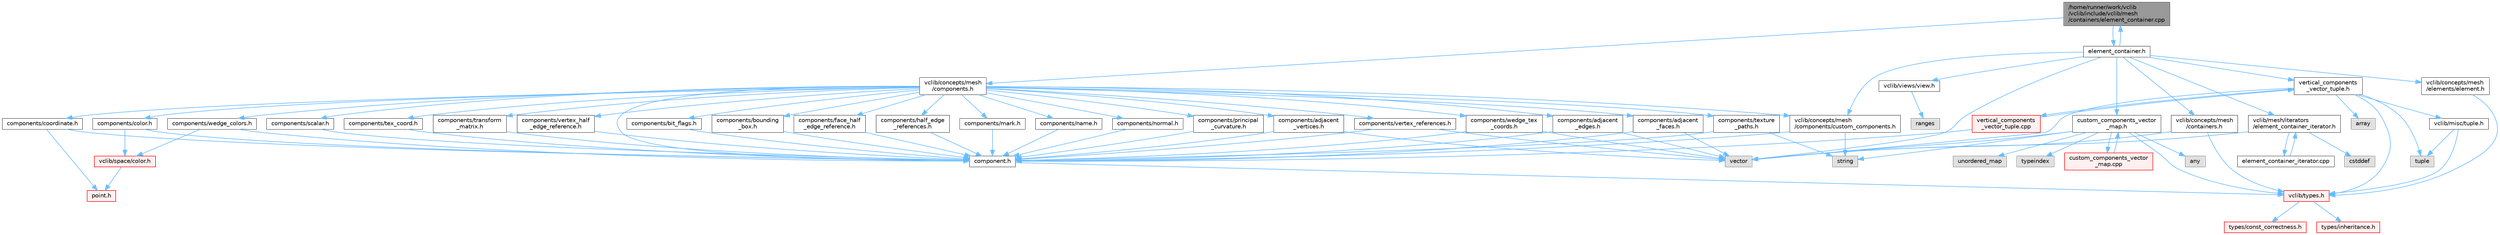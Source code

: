 digraph "/home/runner/work/vclib/vclib/include/vclib/mesh/containers/element_container.cpp"
{
 // LATEX_PDF_SIZE
  bgcolor="transparent";
  edge [fontname=Helvetica,fontsize=10,labelfontname=Helvetica,labelfontsize=10];
  node [fontname=Helvetica,fontsize=10,shape=box,height=0.2,width=0.4];
  Node1 [label="/home/runner/work/vclib\l/vclib/include/vclib/mesh\l/containers/element_container.cpp",height=0.2,width=0.4,color="gray40", fillcolor="grey60", style="filled", fontcolor="black",tooltip=" "];
  Node1 -> Node2 [color="steelblue1",style="solid"];
  Node2 [label="element_container.h",height=0.2,width=0.4,color="grey40", fillcolor="white", style="filled",URL="$element__container_8h.html",tooltip=" "];
  Node2 -> Node3 [color="steelblue1",style="solid"];
  Node3 [label="vector",height=0.2,width=0.4,color="grey60", fillcolor="#E0E0E0", style="filled",tooltip=" "];
  Node2 -> Node4 [color="steelblue1",style="solid"];
  Node4 [label="vclib/concepts/mesh\l/components/custom_components.h",height=0.2,width=0.4,color="grey40", fillcolor="white", style="filled",URL="$concepts_2mesh_2components_2custom__components_8h.html",tooltip=" "];
  Node4 -> Node5 [color="steelblue1",style="solid"];
  Node5 [label="component.h",height=0.2,width=0.4,color="grey40", fillcolor="white", style="filled",URL="$component_8h.html",tooltip=" "];
  Node5 -> Node6 [color="steelblue1",style="solid"];
  Node6 [label="vclib/types.h",height=0.2,width=0.4,color="red", fillcolor="#FFF0F0", style="filled",URL="$types_8h.html",tooltip=" "];
  Node6 -> Node7 [color="steelblue1",style="solid"];
  Node7 [label="types/const_correctness.h",height=0.2,width=0.4,color="red", fillcolor="#FFF0F0", style="filled",URL="$types_2const__correctness_8h.html",tooltip=" "];
  Node6 -> Node9 [color="steelblue1",style="solid"];
  Node9 [label="types/inheritance.h",height=0.2,width=0.4,color="red", fillcolor="#FFF0F0", style="filled",URL="$inheritance_8h.html",tooltip=" "];
  Node4 -> Node17 [color="steelblue1",style="solid"];
  Node17 [label="string",height=0.2,width=0.4,color="grey60", fillcolor="#E0E0E0", style="filled",tooltip=" "];
  Node2 -> Node18 [color="steelblue1",style="solid"];
  Node18 [label="vclib/concepts/mesh\l/containers.h",height=0.2,width=0.4,color="grey40", fillcolor="white", style="filled",URL="$concepts_2mesh_2containers_8h.html",tooltip=" "];
  Node18 -> Node3 [color="steelblue1",style="solid"];
  Node18 -> Node6 [color="steelblue1",style="solid"];
  Node2 -> Node19 [color="steelblue1",style="solid"];
  Node19 [label="vclib/concepts/mesh\l/elements/element.h",height=0.2,width=0.4,color="grey40", fillcolor="white", style="filled",URL="$concepts_2mesh_2elements_2element_8h.html",tooltip=" "];
  Node19 -> Node6 [color="steelblue1",style="solid"];
  Node2 -> Node20 [color="steelblue1",style="solid"];
  Node20 [label="vclib/views/view.h",height=0.2,width=0.4,color="grey40", fillcolor="white", style="filled",URL="$view_8h.html",tooltip=" "];
  Node20 -> Node21 [color="steelblue1",style="solid"];
  Node21 [label="ranges",height=0.2,width=0.4,color="grey60", fillcolor="#E0E0E0", style="filled",tooltip=" "];
  Node2 -> Node22 [color="steelblue1",style="solid"];
  Node22 [label="vclib/mesh/iterators\l/element_container_iterator.h",height=0.2,width=0.4,color="grey40", fillcolor="white", style="filled",URL="$element__container__iterator_8h.html",tooltip=" "];
  Node22 -> Node23 [color="steelblue1",style="solid"];
  Node23 [label="cstddef",height=0.2,width=0.4,color="grey60", fillcolor="#E0E0E0", style="filled",tooltip=" "];
  Node22 -> Node3 [color="steelblue1",style="solid"];
  Node22 -> Node24 [color="steelblue1",style="solid"];
  Node24 [label="element_container_iterator.cpp",height=0.2,width=0.4,color="grey40", fillcolor="white", style="filled",URL="$element__container__iterator_8cpp.html",tooltip=" "];
  Node24 -> Node22 [color="steelblue1",style="solid"];
  Node2 -> Node25 [color="steelblue1",style="solid"];
  Node25 [label="custom_components_vector\l_map.h",height=0.2,width=0.4,color="grey40", fillcolor="white", style="filled",URL="$custom__components__vector__map_8h.html",tooltip=" "];
  Node25 -> Node26 [color="steelblue1",style="solid"];
  Node26 [label="any",height=0.2,width=0.4,color="grey60", fillcolor="#E0E0E0", style="filled",tooltip=" "];
  Node25 -> Node17 [color="steelblue1",style="solid"];
  Node25 -> Node3 [color="steelblue1",style="solid"];
  Node25 -> Node27 [color="steelblue1",style="solid"];
  Node27 [label="unordered_map",height=0.2,width=0.4,color="grey60", fillcolor="#E0E0E0", style="filled",tooltip=" "];
  Node25 -> Node28 [color="steelblue1",style="solid"];
  Node28 [label="typeindex",height=0.2,width=0.4,color="grey60", fillcolor="#E0E0E0", style="filled",tooltip=" "];
  Node25 -> Node6 [color="steelblue1",style="solid"];
  Node25 -> Node29 [color="steelblue1",style="solid"];
  Node29 [label="custom_components_vector\l_map.cpp",height=0.2,width=0.4,color="red", fillcolor="#FFF0F0", style="filled",URL="$custom__components__vector__map_8cpp.html",tooltip=" "];
  Node29 -> Node25 [color="steelblue1",style="solid"];
  Node2 -> Node34 [color="steelblue1",style="solid"];
  Node34 [label="vertical_components\l_vector_tuple.h",height=0.2,width=0.4,color="grey40", fillcolor="white", style="filled",URL="$vertical__components__vector__tuple_8h.html",tooltip=" "];
  Node34 -> Node35 [color="steelblue1",style="solid"];
  Node35 [label="array",height=0.2,width=0.4,color="grey60", fillcolor="#E0E0E0", style="filled",tooltip=" "];
  Node34 -> Node3 [color="steelblue1",style="solid"];
  Node34 -> Node16 [color="steelblue1",style="solid"];
  Node16 [label="tuple",height=0.2,width=0.4,color="grey60", fillcolor="#E0E0E0", style="filled",tooltip=" "];
  Node34 -> Node6 [color="steelblue1",style="solid"];
  Node34 -> Node36 [color="steelblue1",style="solid"];
  Node36 [label="vclib/misc/tuple.h",height=0.2,width=0.4,color="grey40", fillcolor="white", style="filled",URL="$tuple_8h.html",tooltip=" "];
  Node36 -> Node16 [color="steelblue1",style="solid"];
  Node36 -> Node6 [color="steelblue1",style="solid"];
  Node34 -> Node37 [color="steelblue1",style="solid"];
  Node37 [label="vertical_components\l_vector_tuple.cpp",height=0.2,width=0.4,color="red", fillcolor="#FFF0F0", style="filled",URL="$vertical__components__vector__tuple_8cpp.html",tooltip=" "];
  Node37 -> Node34 [color="steelblue1",style="solid"];
  Node37 -> Node5 [color="steelblue1",style="solid"];
  Node2 -> Node1 [color="steelblue1",style="solid"];
  Node1 -> Node38 [color="steelblue1",style="solid"];
  Node38 [label="vclib/concepts/mesh\l/components.h",height=0.2,width=0.4,color="grey40", fillcolor="white", style="filled",URL="$concepts_2mesh_2components_8h.html",tooltip=" "];
  Node38 -> Node39 [color="steelblue1",style="solid"];
  Node39 [label="components/adjacent\l_edges.h",height=0.2,width=0.4,color="grey40", fillcolor="white", style="filled",URL="$concepts_2mesh_2components_2adjacent__edges_8h.html",tooltip=" "];
  Node39 -> Node3 [color="steelblue1",style="solid"];
  Node39 -> Node5 [color="steelblue1",style="solid"];
  Node38 -> Node40 [color="steelblue1",style="solid"];
  Node40 [label="components/adjacent\l_faces.h",height=0.2,width=0.4,color="grey40", fillcolor="white", style="filled",URL="$concepts_2mesh_2components_2adjacent__faces_8h.html",tooltip=" "];
  Node40 -> Node3 [color="steelblue1",style="solid"];
  Node40 -> Node5 [color="steelblue1",style="solid"];
  Node38 -> Node41 [color="steelblue1",style="solid"];
  Node41 [label="components/adjacent\l_vertices.h",height=0.2,width=0.4,color="grey40", fillcolor="white", style="filled",URL="$concepts_2mesh_2components_2adjacent__vertices_8h.html",tooltip=" "];
  Node41 -> Node3 [color="steelblue1",style="solid"];
  Node41 -> Node5 [color="steelblue1",style="solid"];
  Node38 -> Node42 [color="steelblue1",style="solid"];
  Node42 [label="components/bit_flags.h",height=0.2,width=0.4,color="grey40", fillcolor="white", style="filled",URL="$concepts_2mesh_2components_2bit__flags_8h.html",tooltip=" "];
  Node42 -> Node5 [color="steelblue1",style="solid"];
  Node38 -> Node43 [color="steelblue1",style="solid"];
  Node43 [label="components/bounding\l_box.h",height=0.2,width=0.4,color="grey40", fillcolor="white", style="filled",URL="$concepts_2mesh_2components_2bounding__box_8h.html",tooltip=" "];
  Node43 -> Node5 [color="steelblue1",style="solid"];
  Node38 -> Node44 [color="steelblue1",style="solid"];
  Node44 [label="components/color.h",height=0.2,width=0.4,color="grey40", fillcolor="white", style="filled",URL="$concepts_2mesh_2components_2color_8h.html",tooltip=" "];
  Node44 -> Node45 [color="steelblue1",style="solid"];
  Node45 [label="vclib/space/color.h",height=0.2,width=0.4,color="red", fillcolor="#FFF0F0", style="filled",URL="$space_2color_8h.html",tooltip=" "];
  Node45 -> Node46 [color="steelblue1",style="solid"];
  Node46 [label="point.h",height=0.2,width=0.4,color="red", fillcolor="#FFF0F0", style="filled",URL="$space_2point_8h.html",tooltip=" "];
  Node44 -> Node5 [color="steelblue1",style="solid"];
  Node38 -> Node5 [color="steelblue1",style="solid"];
  Node38 -> Node60 [color="steelblue1",style="solid"];
  Node60 [label="components/coordinate.h",height=0.2,width=0.4,color="grey40", fillcolor="white", style="filled",URL="$concepts_2mesh_2components_2coordinate_8h.html",tooltip=" "];
  Node60 -> Node5 [color="steelblue1",style="solid"];
  Node60 -> Node46 [color="steelblue1",style="solid"];
  Node38 -> Node4 [color="steelblue1",style="solid"];
  Node38 -> Node61 [color="steelblue1",style="solid"];
  Node61 [label="components/face_half\l_edge_reference.h",height=0.2,width=0.4,color="grey40", fillcolor="white", style="filled",URL="$concepts_2mesh_2components_2face__half__edge__reference_8h.html",tooltip=" "];
  Node61 -> Node5 [color="steelblue1",style="solid"];
  Node38 -> Node62 [color="steelblue1",style="solid"];
  Node62 [label="components/half_edge\l_references.h",height=0.2,width=0.4,color="grey40", fillcolor="white", style="filled",URL="$concepts_2mesh_2components_2half__edge__references_8h.html",tooltip=" "];
  Node62 -> Node5 [color="steelblue1",style="solid"];
  Node38 -> Node63 [color="steelblue1",style="solid"];
  Node63 [label="components/mark.h",height=0.2,width=0.4,color="grey40", fillcolor="white", style="filled",URL="$concepts_2mesh_2components_2mark_8h.html",tooltip=" "];
  Node63 -> Node5 [color="steelblue1",style="solid"];
  Node38 -> Node64 [color="steelblue1",style="solid"];
  Node64 [label="components/name.h",height=0.2,width=0.4,color="grey40", fillcolor="white", style="filled",URL="$concepts_2mesh_2components_2name_8h.html",tooltip=" "];
  Node64 -> Node5 [color="steelblue1",style="solid"];
  Node38 -> Node65 [color="steelblue1",style="solid"];
  Node65 [label="components/normal.h",height=0.2,width=0.4,color="grey40", fillcolor="white", style="filled",URL="$concepts_2mesh_2components_2normal_8h.html",tooltip=" "];
  Node65 -> Node5 [color="steelblue1",style="solid"];
  Node38 -> Node66 [color="steelblue1",style="solid"];
  Node66 [label="components/principal\l_curvature.h",height=0.2,width=0.4,color="grey40", fillcolor="white", style="filled",URL="$concepts_2mesh_2components_2principal__curvature_8h.html",tooltip=" "];
  Node66 -> Node5 [color="steelblue1",style="solid"];
  Node38 -> Node67 [color="steelblue1",style="solid"];
  Node67 [label="components/scalar.h",height=0.2,width=0.4,color="grey40", fillcolor="white", style="filled",URL="$concepts_2mesh_2components_2scalar_8h.html",tooltip=" "];
  Node67 -> Node5 [color="steelblue1",style="solid"];
  Node38 -> Node68 [color="steelblue1",style="solid"];
  Node68 [label="components/tex_coord.h",height=0.2,width=0.4,color="grey40", fillcolor="white", style="filled",URL="$concepts_2mesh_2components_2tex__coord_8h.html",tooltip=" "];
  Node68 -> Node5 [color="steelblue1",style="solid"];
  Node38 -> Node69 [color="steelblue1",style="solid"];
  Node69 [label="components/texture\l_paths.h",height=0.2,width=0.4,color="grey40", fillcolor="white", style="filled",URL="$concepts_2mesh_2components_2texture__paths_8h.html",tooltip=" "];
  Node69 -> Node5 [color="steelblue1",style="solid"];
  Node69 -> Node17 [color="steelblue1",style="solid"];
  Node38 -> Node70 [color="steelblue1",style="solid"];
  Node70 [label="components/transform\l_matrix.h",height=0.2,width=0.4,color="grey40", fillcolor="white", style="filled",URL="$concepts_2mesh_2components_2transform__matrix_8h.html",tooltip=" "];
  Node70 -> Node5 [color="steelblue1",style="solid"];
  Node38 -> Node71 [color="steelblue1",style="solid"];
  Node71 [label="components/vertex_half\l_edge_reference.h",height=0.2,width=0.4,color="grey40", fillcolor="white", style="filled",URL="$concepts_2mesh_2components_2vertex__half__edge__reference_8h.html",tooltip=" "];
  Node71 -> Node5 [color="steelblue1",style="solid"];
  Node38 -> Node72 [color="steelblue1",style="solid"];
  Node72 [label="components/vertex_references.h",height=0.2,width=0.4,color="grey40", fillcolor="white", style="filled",URL="$concepts_2mesh_2components_2vertex__references_8h.html",tooltip=" "];
  Node72 -> Node5 [color="steelblue1",style="solid"];
  Node72 -> Node3 [color="steelblue1",style="solid"];
  Node38 -> Node73 [color="steelblue1",style="solid"];
  Node73 [label="components/wedge_colors.h",height=0.2,width=0.4,color="grey40", fillcolor="white", style="filled",URL="$concepts_2mesh_2components_2wedge__colors_8h.html",tooltip=" "];
  Node73 -> Node5 [color="steelblue1",style="solid"];
  Node73 -> Node45 [color="steelblue1",style="solid"];
  Node38 -> Node74 [color="steelblue1",style="solid"];
  Node74 [label="components/wedge_tex\l_coords.h",height=0.2,width=0.4,color="grey40", fillcolor="white", style="filled",URL="$concepts_2mesh_2components_2wedge__tex__coords_8h.html",tooltip=" "];
  Node74 -> Node3 [color="steelblue1",style="solid"];
  Node74 -> Node5 [color="steelblue1",style="solid"];
}
